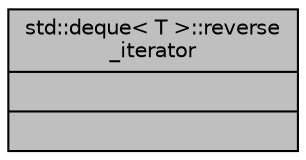 digraph "std::deque&lt; T &gt;::reverse_iterator"
{
  edge [fontname="Helvetica",fontsize="10",labelfontname="Helvetica",labelfontsize="10"];
  node [fontname="Helvetica",fontsize="10",shape=record];
  Node786 [label="{std::deque\< T \>::reverse\l_iterator\n||}",height=0.2,width=0.4,color="black", fillcolor="grey75", style="filled", fontcolor="black"];
}
